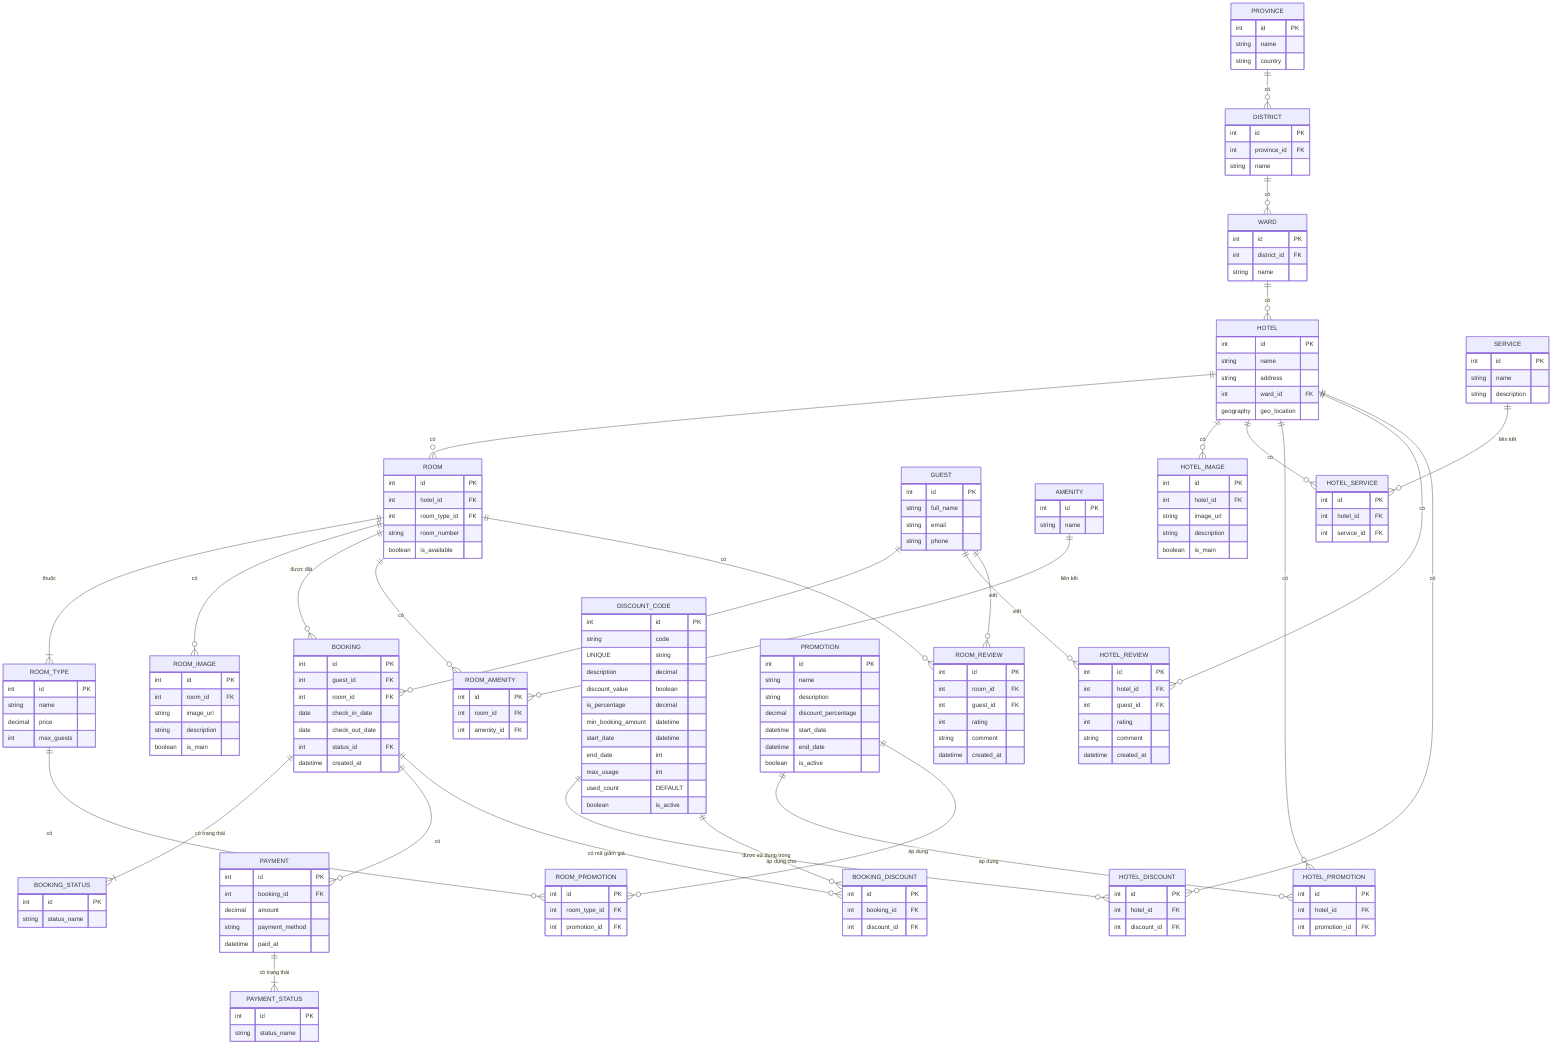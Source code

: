 erDiagram
    PROVINCE {
        int id PK
        string name
        string country
    }

    DISTRICT {
        int id PK
        int province_id FK
        string name
    }

    WARD {
        int id PK
        int district_id FK
        string name
    }

    HOTEL {
        int id PK
        string name
        string address
        int ward_id FK
        geography geo_location
    }
    
    ROOM {
        int id PK
        int hotel_id FK
        int room_type_id FK
        string room_number
        boolean is_available
    }
    
    ROOM_TYPE {
        int id PK
        string name
        decimal price
        int max_guests
    }
    ROOM_IMAGE {
        int id PK
        int room_id FK
        string image_url
        string description
        boolean is_main
    }
    
    GUEST {
        int id PK
        string full_name
        string email
        string phone
    }
    
    BOOKING {
        int id PK
        int guest_id FK
        int room_id FK
        date check_in_date
        date check_out_date
        int status_id FK
        datetime created_at
    }
    
    BOOKING_STATUS {
        int id PK
        string status_name
    }

    PAYMENT {
        int id PK
        int booking_id FK
        decimal amount
        string payment_method
        datetime paid_at
    }

    AMENITY {
        int id PK
        string name
    }

    ROOM_AMENITY {
        int id PK
        int room_id FK
        int amenity_id FK
    }
    HOTEL_IMAGE {
        int id PK
        int hotel_id FK
        string image_url
        string description
        boolean is_main
    }
    SERVICE {
        int id PK
        string name
        string description
    }

    HOTEL_SERVICE {
        int id PK
        int hotel_id FK
        int service_id FK
    }
    PAYMENT_STATUS {
        int id PK
        string status_name
    }

DISCOUNT_CODE {
        int id PK
        string code UNIQUE
        string description
        decimal discount_value
        boolean is_percentage
        decimal min_booking_amount
        datetime start_date
        datetime end_date
        int max_usage
        int used_count DEFAULT
        boolean is_active
    }

    HOTEL_DISCOUNT {
        int id PK
        int hotel_id FK
        int discount_id FK
    }

    BOOKING_DISCOUNT {
        int id PK
        int booking_id FK
        int discount_id FK
    }

    PROMOTION {
        int id PK
        string name
        string description
        decimal discount_percentage
        datetime start_date
        datetime end_date
        boolean is_active
    }

    HOTEL_PROMOTION {
        int id PK
        int hotel_id FK
        int promotion_id FK
    }

    ROOM_PROMOTION {
        int id PK
        int room_type_id FK
        int promotion_id FK
    }

    HOTEL_REVIEW {
        int id PK
        int hotel_id FK
        int guest_id FK
        int rating 
        string comment
        datetime created_at
    }
    

    ROOM_REVIEW {
        int id PK
        int room_id FK
        int guest_id FK
        int rating
        string comment
        datetime created_at
    }
    
    
    HOTEL ||--o{ ROOM : "có"
    HOTEL ||--o{ HOTEL_IMAGE : "có"
    PROVINCE ||--o{ DISTRICT : "có"
    DISTRICT ||--o{ WARD : "có"
    WARD ||--o{ HOTEL : "có"
    ROOM ||--|{ ROOM_TYPE : "thuộc"
    ROOM ||--o{ ROOM_IMAGE : "có"
    GUEST ||--o{ BOOKING : "có"
    HOTEL ||--o{ HOTEL_SERVICE : "có"
    SERVICE ||--o{ HOTEL_SERVICE : "liên kết"
    ROOM ||--o{ BOOKING : "được đặt"
    BOOKING ||--|{ BOOKING_STATUS : "có trạng thái"
    BOOKING ||--o{ PAYMENT : "có"
    ROOM ||--o{ ROOM_AMENITY : "có"
    AMENITY ||--o{ ROOM_AMENITY : "liên kết"
    PAYMENT ||--|{ PAYMENT_STATUS : "có trạng thái"
    HOTEL ||--o{ HOTEL_PROMOTION : "có"
    ROOM_TYPE ||--o{ ROOM_PROMOTION : "có"
    PROMOTION ||--o{ HOTEL_PROMOTION : "áp dụng"
    PROMOTION ||--o{ ROOM_PROMOTION : "áp dụng"
    HOTEL ||--o{ HOTEL_REVIEW : "có"
    ROOM ||--o{ ROOM_REVIEW : "có"
    GUEST ||--o{ HOTEL_REVIEW : "viết"
    GUEST ||--o{ ROOM_REVIEW : "viết"
     DISCOUNT_CODE ||--o{ HOTEL_DISCOUNT : "áp dụng cho"
    HOTEL ||--o{ HOTEL_DISCOUNT : "có"
    DISCOUNT_CODE ||--o{ BOOKING_DISCOUNT : "được sử dụng trong"
    BOOKING ||--o{ BOOKING_DISCOUNT : "có mã giảm giá"